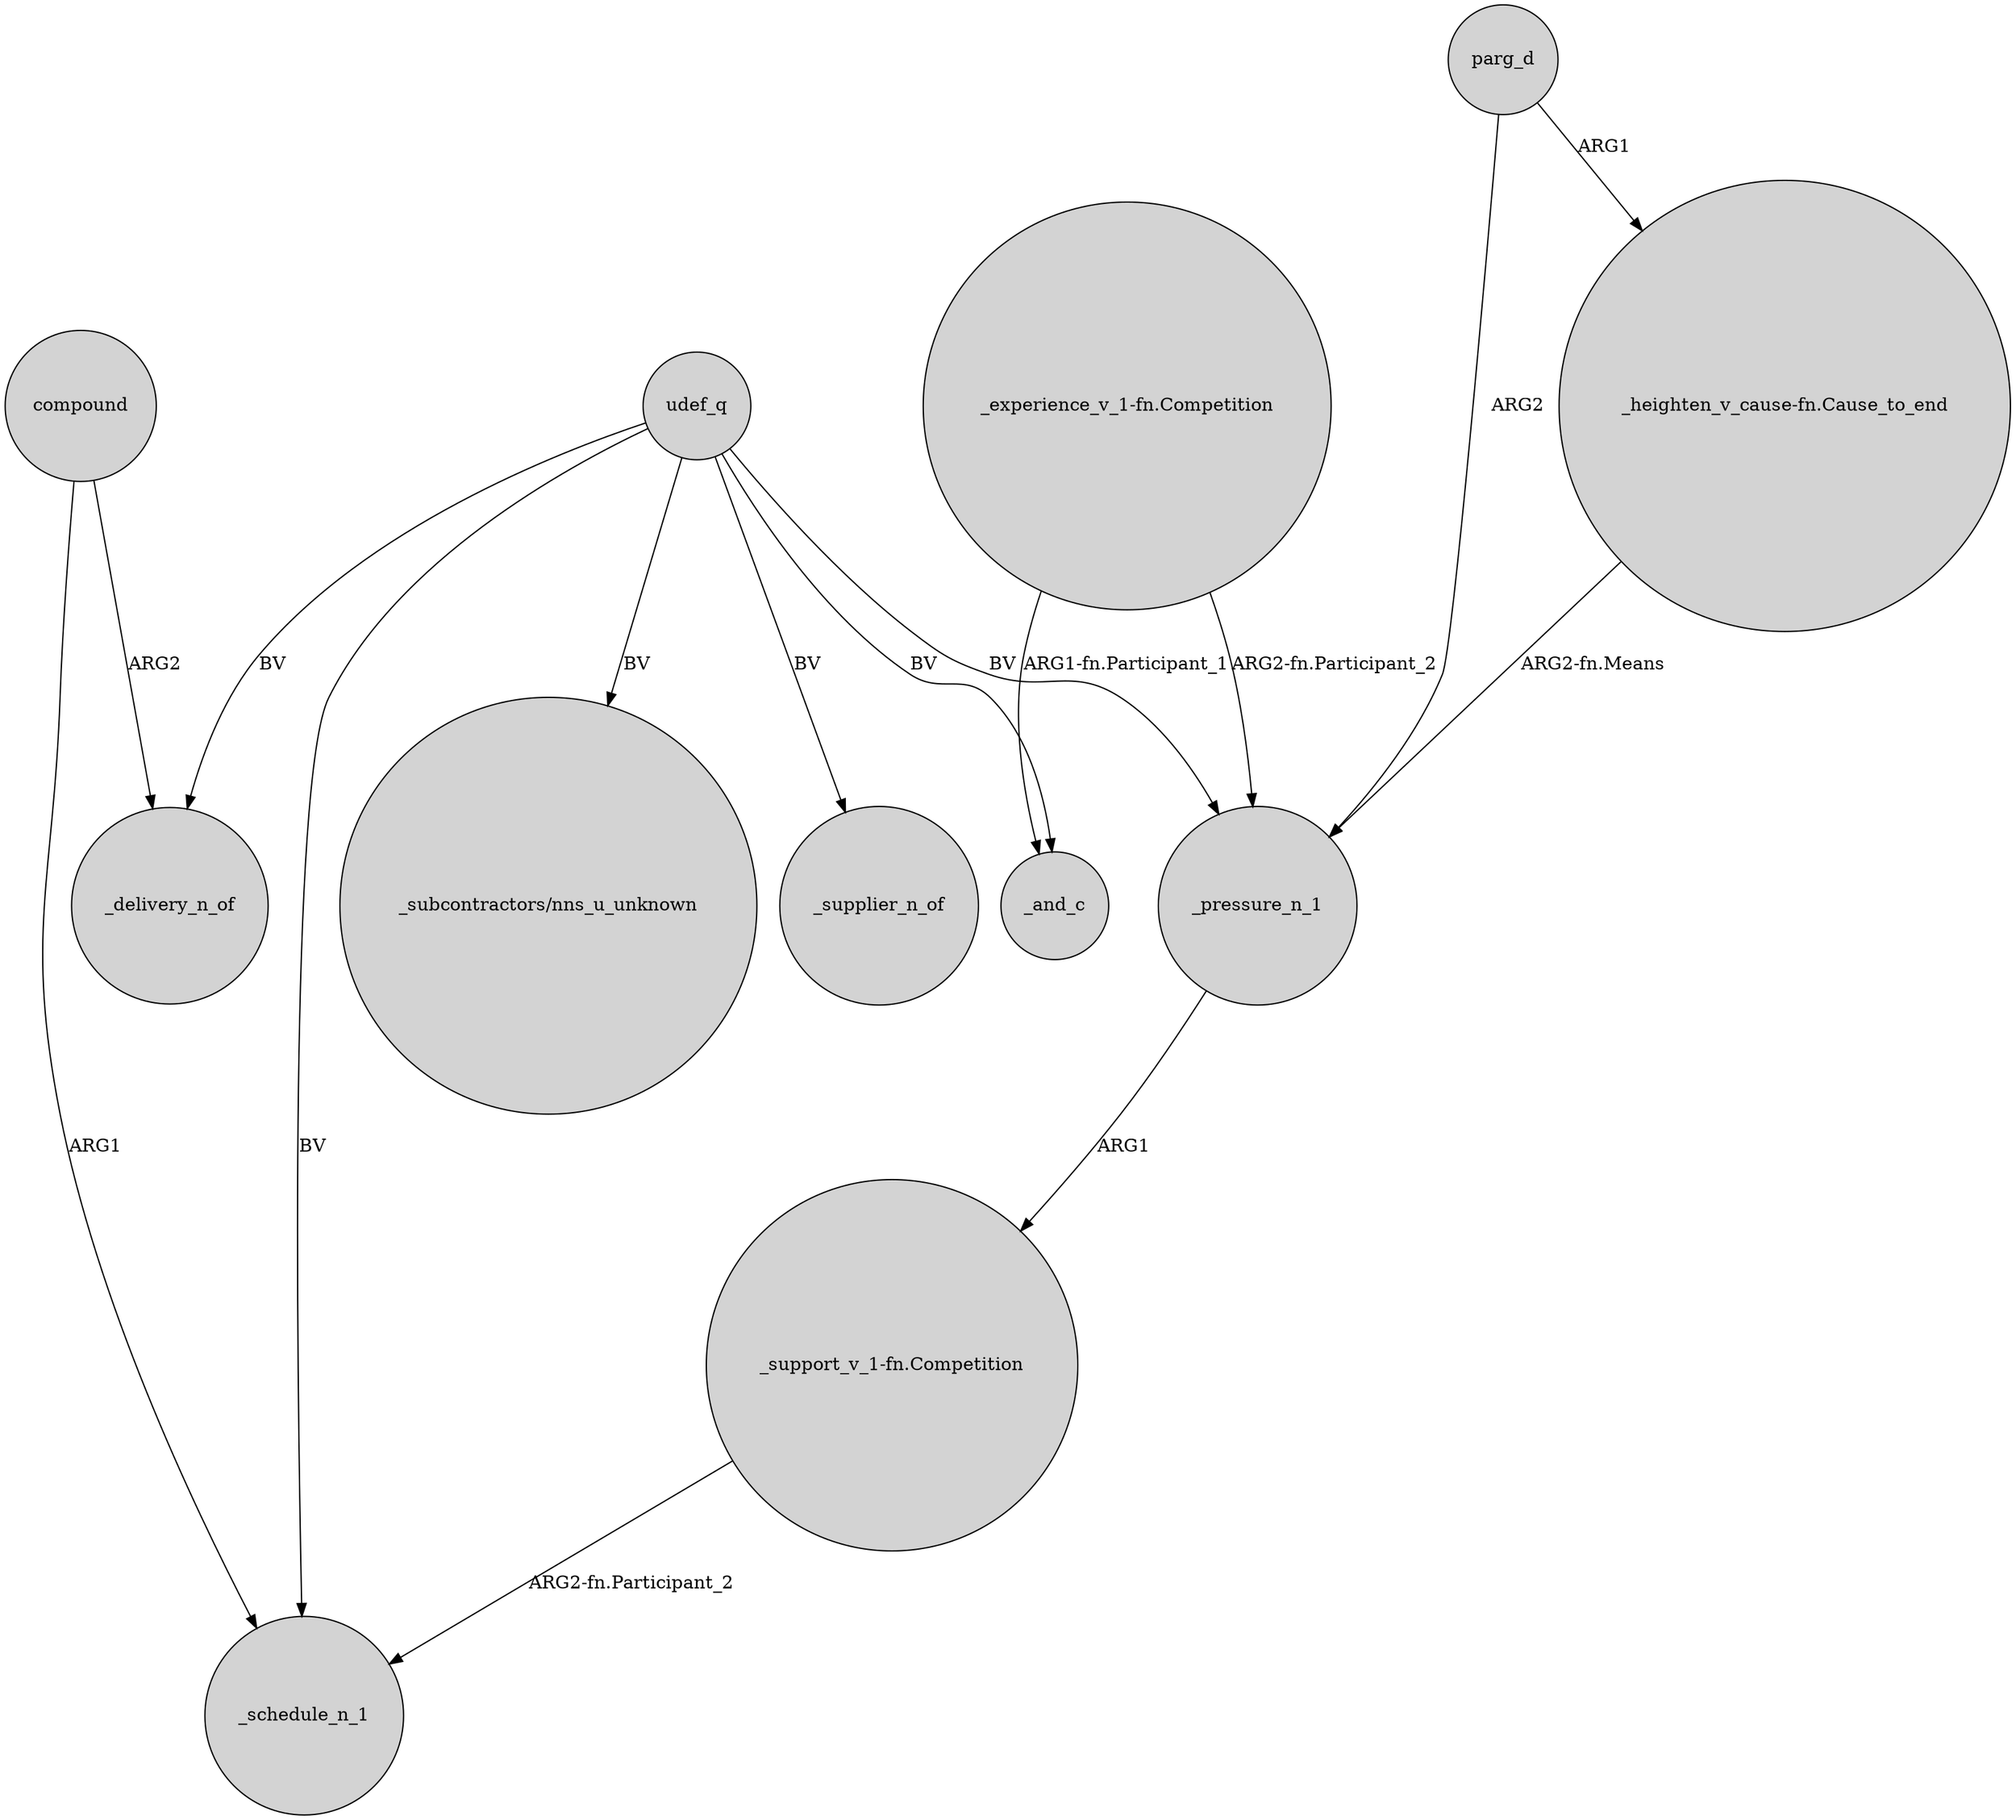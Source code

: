 digraph {
	node [shape=circle style=filled]
	compound -> _delivery_n_of [label=ARG2]
	"_support_v_1-fn.Competition" -> _schedule_n_1 [label="ARG2-fn.Participant_2"]
	parg_d -> _pressure_n_1 [label=ARG2]
	udef_q -> _delivery_n_of [label=BV]
	udef_q -> "_subcontractors/nns_u_unknown" [label=BV]
	udef_q -> _and_c [label=BV]
	_pressure_n_1 -> "_support_v_1-fn.Competition" [label=ARG1]
	compound -> _schedule_n_1 [label=ARG1]
	udef_q -> _pressure_n_1 [label=BV]
	"_experience_v_1-fn.Competition" -> _pressure_n_1 [label="ARG2-fn.Participant_2"]
	udef_q -> _supplier_n_of [label=BV]
	parg_d -> "_heighten_v_cause-fn.Cause_to_end" [label=ARG1]
	"_heighten_v_cause-fn.Cause_to_end" -> _pressure_n_1 [label="ARG2-fn.Means"]
	"_experience_v_1-fn.Competition" -> _and_c [label="ARG1-fn.Participant_1"]
	udef_q -> _schedule_n_1 [label=BV]
}
